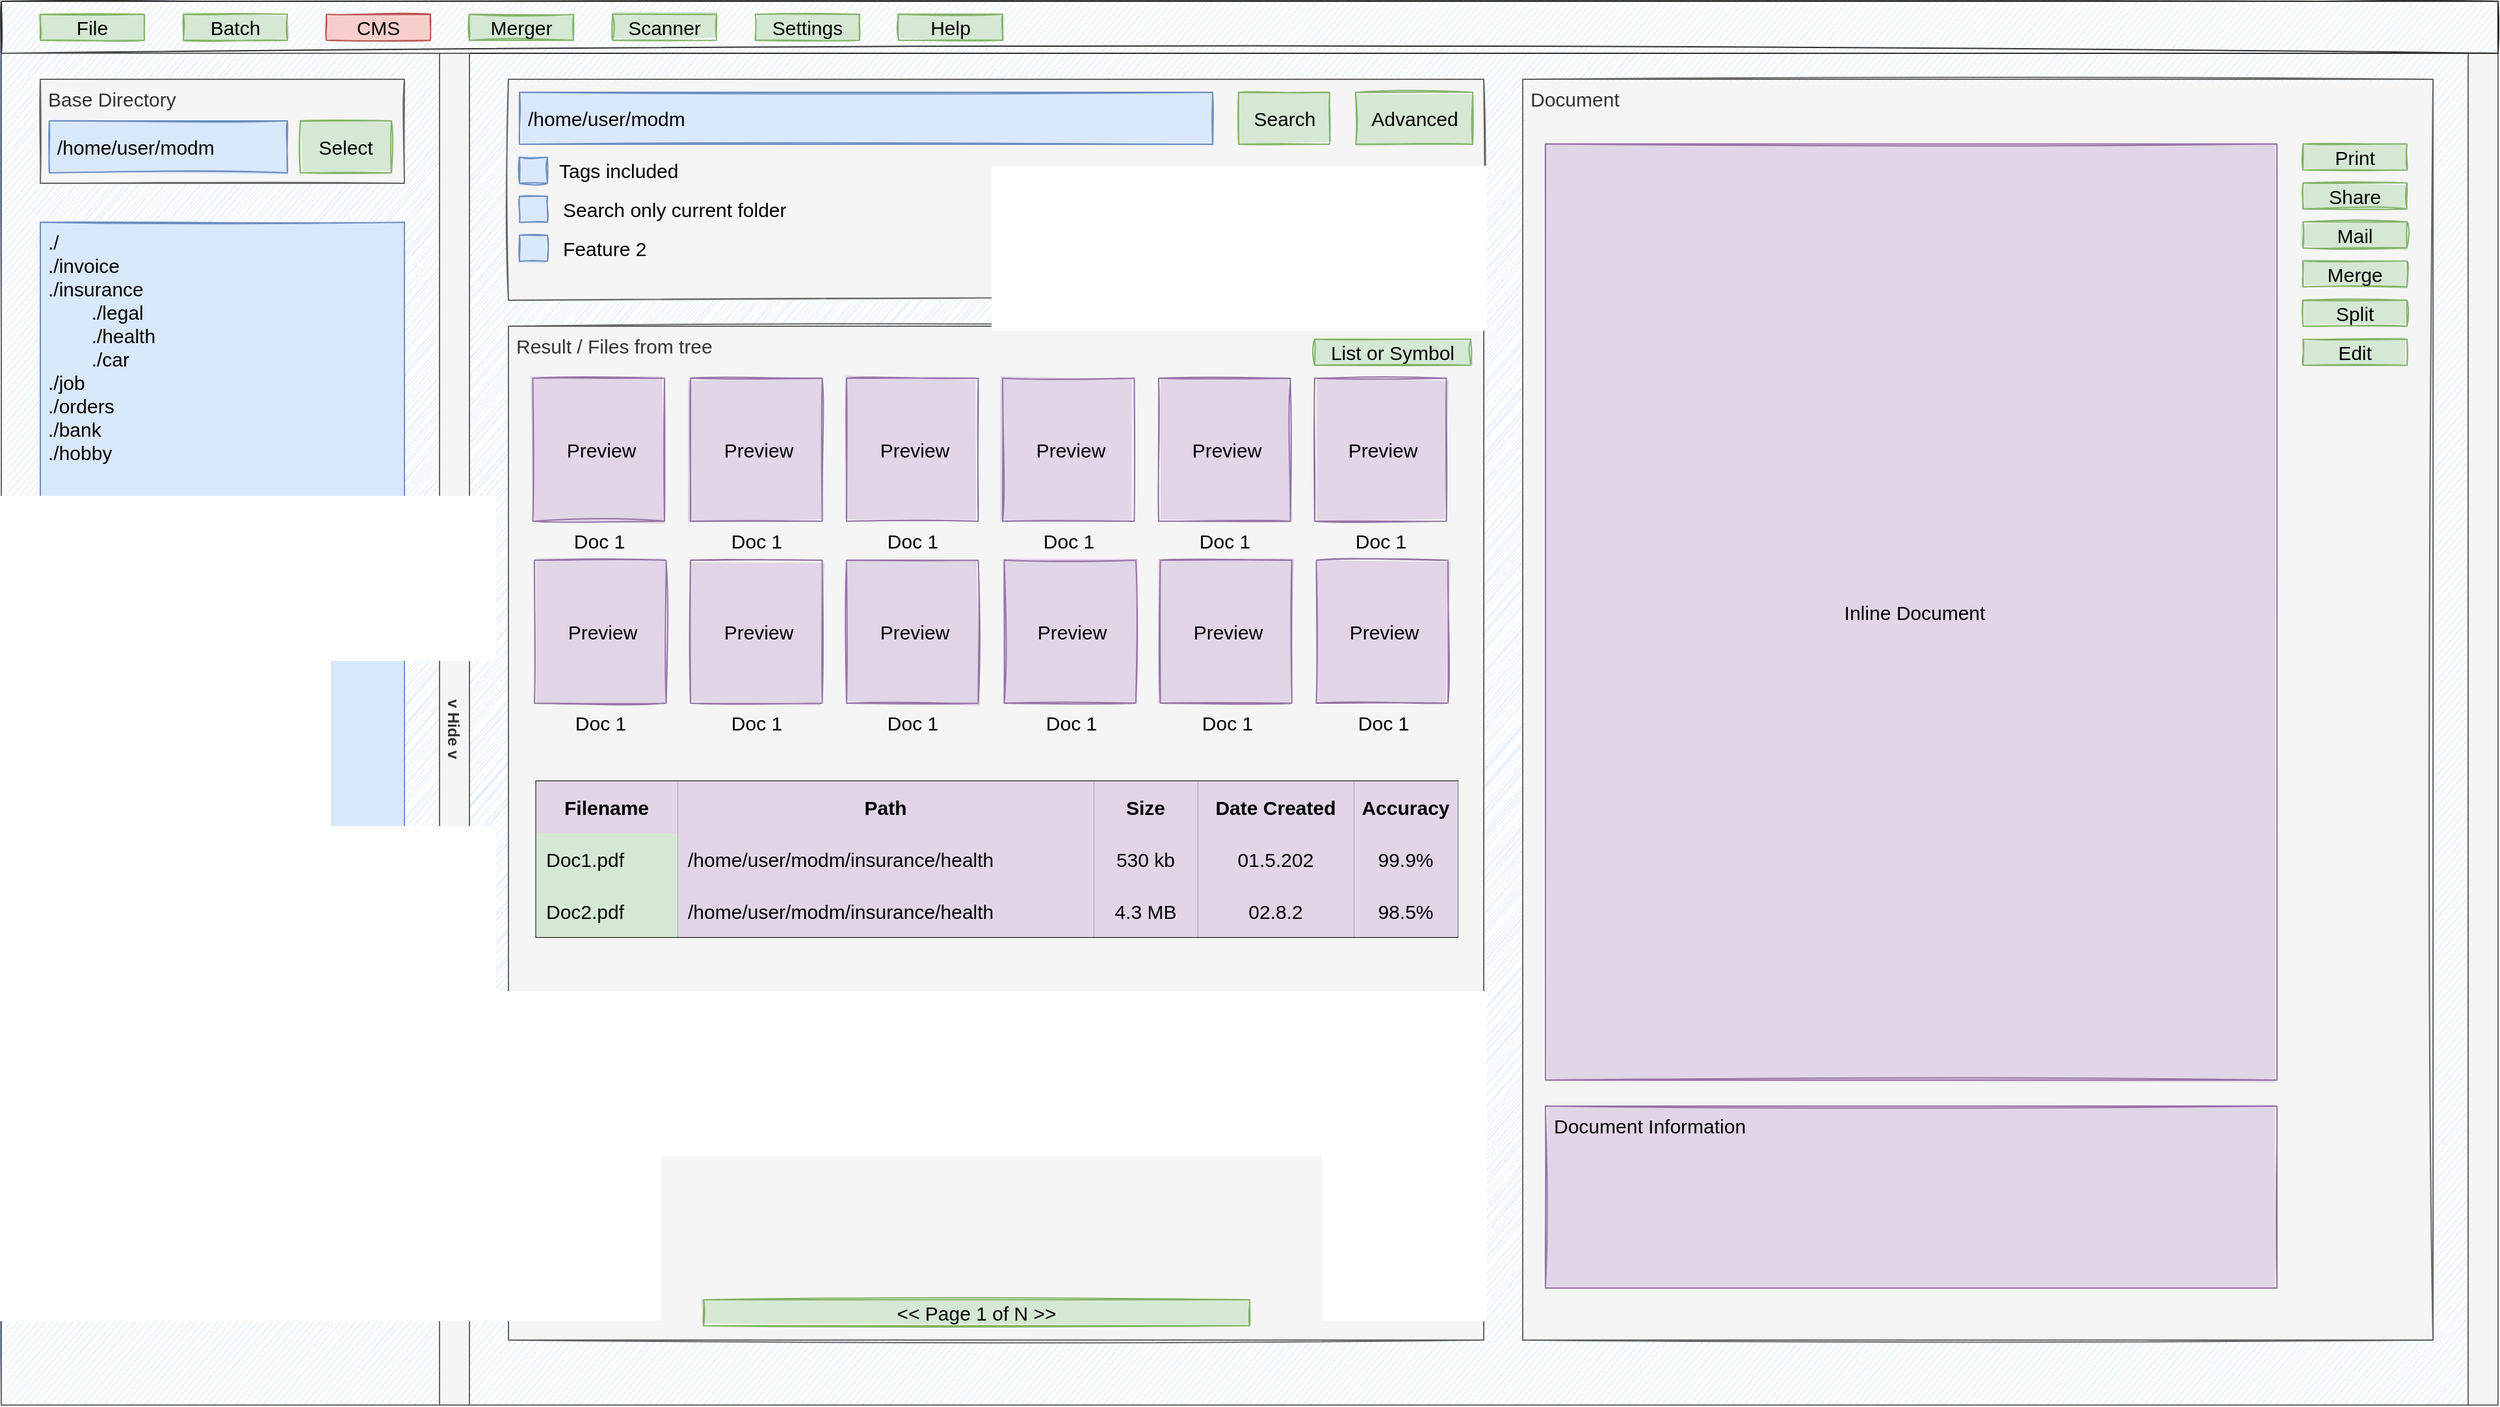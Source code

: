 <mxfile version="20.3.0" type="device"><diagram id="8mvA5Wq9sEiMyxP-hj5t" name="Seite-1"><mxGraphModel dx="2890" dy="1219" grid="1" gridSize="10" guides="1" tooltips="1" connect="1" arrows="1" fold="1" page="1" pageScale="1" pageWidth="827" pageHeight="1169" math="0" shadow="0"><root><mxCell id="0"/><mxCell id="1" parent="0"/><mxCell id="fasMIy0B1TqX32G1yHBJ-9" value="" style="rounded=0;whiteSpace=wrap;html=1;sketch=1;strokeColor=#6c8ebf;fontSize=17;fillColor=#dae8fc;" parent="1" vertex="1"><mxGeometry x="-430" y="170" width="1920" height="1080" as="geometry"/></mxCell><mxCell id="fasMIy0B1TqX32G1yHBJ-3" value="" style="swimlane;startSize=0;" parent="1" vertex="1"><mxGeometry x="-430" y="170" width="1920" height="1080" as="geometry"/></mxCell><mxCell id="fasMIy0B1TqX32G1yHBJ-2" value="" style="swimlane;horizontal=0;rotation=-180;fillColor=#f5f5f5;strokeColor=#666666;fontColor=#333333;" parent="fasMIy0B1TqX32G1yHBJ-3" vertex="1"><mxGeometry y="40" width="1920" height="1040" as="geometry"/></mxCell><mxCell id="fasMIy0B1TqX32G1yHBJ-15" value="" style="swimlane;startSize=0;sketch=1;fillStyle=solid;strokeColor=#333333;fontSize=15;fontColor=#FFFFFF;fillColor=#4D4D4D;" parent="fasMIy0B1TqX32G1yHBJ-2" vertex="1"><mxGeometry y="-40" width="1920" height="40" as="geometry"/></mxCell><mxCell id="fasMIy0B1TqX32G1yHBJ-19" value="CMS" style="rounded=0;whiteSpace=wrap;html=1;sketch=1;fillStyle=solid;strokeColor=#b85450;fontSize=15;fillColor=#f8cecc;" parent="fasMIy0B1TqX32G1yHBJ-15" vertex="1"><mxGeometry x="250" y="10" width="80" height="20" as="geometry"/></mxCell><mxCell id="fasMIy0B1TqX32G1yHBJ-18" value="Batch" style="rounded=0;whiteSpace=wrap;html=1;sketch=1;fillStyle=solid;strokeColor=#82b366;fontSize=15;fillColor=#d5e8d4;" parent="fasMIy0B1TqX32G1yHBJ-15" vertex="1"><mxGeometry x="140" y="10" width="80" height="20" as="geometry"/></mxCell><mxCell id="fasMIy0B1TqX32G1yHBJ-17" value="File" style="rounded=0;whiteSpace=wrap;html=1;sketch=1;fillStyle=solid;strokeColor=#82b366;fontSize=15;fillColor=#d5e8d4;" parent="fasMIy0B1TqX32G1yHBJ-15" vertex="1"><mxGeometry x="30" y="10" width="80" height="20" as="geometry"/></mxCell><mxCell id="j5-SPOSLMa8Tw--LHi5D-1" value="Merger" style="rounded=0;whiteSpace=wrap;html=1;sketch=1;fillStyle=solid;strokeColor=#82b366;fontSize=15;fillColor=#d5e8d4;" parent="fasMIy0B1TqX32G1yHBJ-15" vertex="1"><mxGeometry x="360" y="10" width="80" height="20" as="geometry"/></mxCell><mxCell id="j5-SPOSLMa8Tw--LHi5D-4" style="edgeStyle=orthogonalEdgeStyle;rounded=0;orthogonalLoop=1;jettySize=auto;html=1;exitX=0.5;exitY=1;exitDx=0;exitDy=0;" parent="fasMIy0B1TqX32G1yHBJ-15" source="j5-SPOSLMa8Tw--LHi5D-1" target="j5-SPOSLMa8Tw--LHi5D-1" edge="1"><mxGeometry relative="1" as="geometry"/></mxCell><mxCell id="j5-SPOSLMa8Tw--LHi5D-2" value="Scanner" style="rounded=0;whiteSpace=wrap;html=1;sketch=1;fillStyle=solid;strokeColor=#82b366;fontSize=15;fillColor=#d5e8d4;" parent="fasMIy0B1TqX32G1yHBJ-15" vertex="1"><mxGeometry x="470" y="10" width="80" height="20" as="geometry"/></mxCell><mxCell id="j5-SPOSLMa8Tw--LHi5D-3" value="Settings" style="rounded=0;whiteSpace=wrap;html=1;sketch=1;fillStyle=solid;strokeColor=#82b366;fontSize=15;fillColor=#d5e8d4;" parent="fasMIy0B1TqX32G1yHBJ-15" vertex="1"><mxGeometry x="580" y="10" width="80" height="20" as="geometry"/></mxCell><mxCell id="fasMIy0B1TqX32G1yHBJ-4" value="v Hide v" style="swimlane;horizontal=0;rotation=-180;fillColor=#f5f5f5;fontColor=#333333;strokeColor=#666666;" parent="fasMIy0B1TqX32G1yHBJ-3" vertex="1"><mxGeometry y="40" width="360" height="1040" as="geometry"/></mxCell><mxCell id="fasMIy0B1TqX32G1yHBJ-10" value="./&lt;br style=&quot;font-size: 15px;&quot;&gt;./invoice&lt;br style=&quot;font-size: 15px;&quot;&gt;./insurance&lt;br style=&quot;font-size: 15px;&quot;&gt;&lt;span style=&quot;white-space: pre; font-size: 15px;&quot;&gt;&#9;&lt;/span&gt;./legal&lt;br style=&quot;font-size: 15px;&quot;&gt;&lt;span style=&quot;white-space: pre; font-size: 15px;&quot;&gt;&#9;&lt;/span&gt;./health&lt;br style=&quot;font-size: 15px;&quot;&gt;&lt;span style=&quot;white-space: pre; font-size: 15px;&quot;&gt;&#9;&lt;/span&gt;./car&lt;br style=&quot;font-size: 15px;&quot;&gt;./job&lt;br style=&quot;font-size: 15px;&quot;&gt;./orders&lt;br style=&quot;font-size: 15px;&quot;&gt;./bank&lt;br style=&quot;font-size: 15px;&quot;&gt;./hobby" style="rounded=0;whiteSpace=wrap;html=1;sketch=1;fillStyle=solid;strokeColor=#6c8ebf;fontSize=15;fillColor=#dae8fc;align=left;verticalAlign=top;spacingLeft=4;" parent="fasMIy0B1TqX32G1yHBJ-4" vertex="1"><mxGeometry x="30" y="130" width="280" height="690" as="geometry"/></mxCell><mxCell id="fasMIy0B1TqX32G1yHBJ-14" value="" style="group" parent="fasMIy0B1TqX32G1yHBJ-4" vertex="1" connectable="0"><mxGeometry x="30" y="20" width="280" height="80" as="geometry"/></mxCell><mxCell id="fasMIy0B1TqX32G1yHBJ-12" value="Base Directory" style="rounded=0;whiteSpace=wrap;html=1;sketch=1;fillStyle=solid;strokeColor=#666666;fontSize=15;fontColor=#333333;fillColor=#f5f5f5;verticalAlign=top;align=left;spacingLeft=4;" parent="fasMIy0B1TqX32G1yHBJ-14" vertex="1"><mxGeometry width="280" height="80" as="geometry"/></mxCell><mxCell id="fasMIy0B1TqX32G1yHBJ-11" value="/home/user/modm" style="rounded=0;whiteSpace=wrap;html=1;sketch=1;fillStyle=solid;strokeColor=#6c8ebf;fontSize=15;fillColor=#dae8fc;align=left;spacingLeft=4;" parent="fasMIy0B1TqX32G1yHBJ-14" vertex="1"><mxGeometry x="7" y="32" width="183" height="40" as="geometry"/></mxCell><mxCell id="fasMIy0B1TqX32G1yHBJ-13" value="Select" style="rounded=0;whiteSpace=wrap;html=1;sketch=1;fillStyle=solid;strokeColor=#82b366;fontSize=15;fillColor=#d5e8d4;" parent="fasMIy0B1TqX32G1yHBJ-14" vertex="1"><mxGeometry x="200" y="32" width="70" height="40" as="geometry"/></mxCell><mxCell id="j5-SPOSLMa8Tw--LHi5D-6" value="Help" style="rounded=0;whiteSpace=wrap;html=1;sketch=1;fillStyle=solid;strokeColor=#82b366;fontSize=15;fillColor=#d5e8d4;" parent="1" vertex="1"><mxGeometry x="260" y="180" width="80" height="20" as="geometry"/></mxCell><mxCell id="j5-SPOSLMa8Tw--LHi5D-8" value="" style="group" parent="1" vertex="1" connectable="0"><mxGeometry x="-40" y="230" width="750" height="170" as="geometry"/></mxCell><mxCell id="j5-SPOSLMa8Tw--LHi5D-9" value="" style="rounded=0;whiteSpace=wrap;html=1;sketch=1;fillStyle=solid;strokeColor=#666666;fontSize=15;fontColor=#333333;fillColor=#f5f5f5;verticalAlign=top;align=left;spacingLeft=4;" parent="j5-SPOSLMa8Tw--LHi5D-8" vertex="1"><mxGeometry width="750" height="170" as="geometry"/></mxCell><mxCell id="j5-SPOSLMa8Tw--LHi5D-10" value="/home/user/modm" style="rounded=0;whiteSpace=wrap;html=1;sketch=1;fillStyle=solid;strokeColor=#6c8ebf;fontSize=15;fillColor=#dae8fc;align=left;spacingLeft=4;" parent="j5-SPOSLMa8Tw--LHi5D-8" vertex="1"><mxGeometry x="8.5" y="10" width="533" height="40" as="geometry"/></mxCell><mxCell id="j5-SPOSLMa8Tw--LHi5D-11" value="Advanced" style="rounded=0;whiteSpace=wrap;html=1;sketch=1;fillStyle=solid;strokeColor=#82b366;fontSize=15;fillColor=#d5e8d4;" parent="j5-SPOSLMa8Tw--LHi5D-8" vertex="1"><mxGeometry x="651.5" y="10" width="90" height="40" as="geometry"/></mxCell><mxCell id="j5-SPOSLMa8Tw--LHi5D-12" value="Search" style="rounded=0;whiteSpace=wrap;html=1;sketch=1;fillStyle=solid;strokeColor=#82b366;fontSize=15;fillColor=#d5e8d4;" parent="j5-SPOSLMa8Tw--LHi5D-8" vertex="1"><mxGeometry x="561.5" y="10" width="70" height="40" as="geometry"/></mxCell><mxCell id="j5-SPOSLMa8Tw--LHi5D-13" value="" style="rounded=0;whiteSpace=wrap;html=1;sketch=1;fillStyle=solid;strokeColor=#6c8ebf;fontSize=15;fillColor=#dae8fc;align=left;spacingLeft=4;" parent="j5-SPOSLMa8Tw--LHi5D-8" vertex="1"><mxGeometry x="8.5" y="60" width="21.5" height="20" as="geometry"/></mxCell><mxCell id="j5-SPOSLMa8Tw--LHi5D-14" value="" style="rounded=0;whiteSpace=wrap;html=1;sketch=1;fillStyle=solid;strokeColor=#6c8ebf;fontSize=15;fillColor=#dae8fc;align=left;spacingLeft=4;" parent="j5-SPOSLMa8Tw--LHi5D-8" vertex="1"><mxGeometry x="8.5" y="90" width="21.5" height="20" as="geometry"/></mxCell><mxCell id="j5-SPOSLMa8Tw--LHi5D-15" value="" style="rounded=0;whiteSpace=wrap;html=1;sketch=1;fillStyle=solid;strokeColor=#6c8ebf;fontSize=15;fillColor=#dae8fc;align=left;spacingLeft=4;" parent="j5-SPOSLMa8Tw--LHi5D-8" vertex="1"><mxGeometry x="8.5" y="120" width="21.5" height="20" as="geometry"/></mxCell><mxCell id="j5-SPOSLMa8Tw--LHi5D-16" value="Tags included" style="text;html=1;strokeColor=none;fillColor=none;align=left;verticalAlign=middle;whiteSpace=wrap;rounded=0;fontSize=15;" parent="j5-SPOSLMa8Tw--LHi5D-8" vertex="1"><mxGeometry x="37" y="55" width="100" height="30" as="geometry"/></mxCell><mxCell id="j5-SPOSLMa8Tw--LHi5D-17" value="Search only current folder" style="text;html=1;strokeColor=none;fillColor=none;align=left;verticalAlign=middle;whiteSpace=wrap;rounded=0;fontSize=15;" parent="j5-SPOSLMa8Tw--LHi5D-8" vertex="1"><mxGeometry x="40" y="85" width="210" height="30" as="geometry"/></mxCell><mxCell id="j5-SPOSLMa8Tw--LHi5D-18" value="Feature 2" style="text;html=1;strokeColor=none;fillColor=none;align=left;verticalAlign=middle;whiteSpace=wrap;rounded=0;fontSize=15;" parent="j5-SPOSLMa8Tw--LHi5D-8" vertex="1"><mxGeometry x="40" y="115" width="100" height="30" as="geometry"/></mxCell><mxCell id="j5-SPOSLMa8Tw--LHi5D-19" value="" style="group" parent="1" vertex="1" connectable="0"><mxGeometry x="-40" y="420" width="750" height="780" as="geometry"/></mxCell><mxCell id="j5-SPOSLMa8Tw--LHi5D-20" value="Result / Files from tree" style="rounded=0;whiteSpace=wrap;html=1;sketch=1;fillStyle=solid;strokeColor=#666666;fontSize=15;fontColor=#333333;fillColor=#f5f5f5;verticalAlign=top;align=left;spacingLeft=4;" parent="j5-SPOSLMa8Tw--LHi5D-19" vertex="1"><mxGeometry width="750" height="780" as="geometry"/></mxCell><mxCell id="j5-SPOSLMa8Tw--LHi5D-21" value="Preview" style="rounded=0;whiteSpace=wrap;html=1;sketch=1;fillStyle=solid;strokeColor=#9673a6;fontSize=15;fillColor=#e1d5e7;align=center;spacingLeft=4;" parent="j5-SPOSLMa8Tw--LHi5D-19" vertex="1"><mxGeometry x="18.75" y="40" width="101.25" height="110" as="geometry"/></mxCell><mxCell id="j5-SPOSLMa8Tw--LHi5D-23" value="Doc 1" style="text;html=1;strokeColor=none;fillColor=none;align=center;verticalAlign=middle;whiteSpace=wrap;rounded=0;fontSize=15;" parent="j5-SPOSLMa8Tw--LHi5D-19" vertex="1"><mxGeometry x="20" y="150" width="100" height="30" as="geometry"/></mxCell><mxCell id="j5-SPOSLMa8Tw--LHi5D-26" value="Preview" style="rounded=0;whiteSpace=wrap;html=1;sketch=1;fillStyle=solid;strokeColor=#9673a6;fontSize=15;fillColor=#e1d5e7;align=center;spacingLeft=4;" parent="j5-SPOSLMa8Tw--LHi5D-19" vertex="1"><mxGeometry x="140" y="40" width="101.25" height="110" as="geometry"/></mxCell><mxCell id="j5-SPOSLMa8Tw--LHi5D-27" value="Doc 1" style="text;html=1;strokeColor=none;fillColor=none;align=center;verticalAlign=middle;whiteSpace=wrap;rounded=0;fontSize=15;" parent="j5-SPOSLMa8Tw--LHi5D-19" vertex="1"><mxGeometry x="141.25" y="150" width="100" height="30" as="geometry"/></mxCell><mxCell id="j5-SPOSLMa8Tw--LHi5D-28" value="Preview" style="rounded=0;whiteSpace=wrap;html=1;sketch=1;fillStyle=solid;strokeColor=#9673a6;fontSize=15;fillColor=#e1d5e7;align=center;spacingLeft=4;" parent="j5-SPOSLMa8Tw--LHi5D-19" vertex="1"><mxGeometry x="20" y="180" width="101.25" height="110" as="geometry"/></mxCell><mxCell id="j5-SPOSLMa8Tw--LHi5D-29" value="Doc 1" style="text;html=1;strokeColor=none;fillColor=none;align=center;verticalAlign=middle;whiteSpace=wrap;rounded=0;fontSize=15;" parent="j5-SPOSLMa8Tw--LHi5D-19" vertex="1"><mxGeometry x="21.25" y="290" width="100" height="30" as="geometry"/></mxCell><mxCell id="j5-SPOSLMa8Tw--LHi5D-30" value="Preview" style="rounded=0;whiteSpace=wrap;html=1;sketch=1;fillStyle=solid;strokeColor=#9673a6;fontSize=15;fillColor=#e1d5e7;align=center;spacingLeft=4;" parent="j5-SPOSLMa8Tw--LHi5D-19" vertex="1"><mxGeometry x="140" y="180" width="101.25" height="110" as="geometry"/></mxCell><mxCell id="j5-SPOSLMa8Tw--LHi5D-31" value="Doc 1" style="text;html=1;strokeColor=none;fillColor=none;align=center;verticalAlign=middle;whiteSpace=wrap;rounded=0;fontSize=15;" parent="j5-SPOSLMa8Tw--LHi5D-19" vertex="1"><mxGeometry x="141.25" y="290" width="100" height="30" as="geometry"/></mxCell><mxCell id="j5-SPOSLMa8Tw--LHi5D-32" value="Preview" style="rounded=0;whiteSpace=wrap;html=1;sketch=1;fillStyle=solid;strokeColor=#9673a6;fontSize=15;fillColor=#e1d5e7;align=center;spacingLeft=4;" parent="j5-SPOSLMa8Tw--LHi5D-19" vertex="1"><mxGeometry x="260" y="40" width="101.25" height="110" as="geometry"/></mxCell><mxCell id="j5-SPOSLMa8Tw--LHi5D-33" value="Doc 1" style="text;html=1;strokeColor=none;fillColor=none;align=center;verticalAlign=middle;whiteSpace=wrap;rounded=0;fontSize=15;" parent="j5-SPOSLMa8Tw--LHi5D-19" vertex="1"><mxGeometry x="261.25" y="150" width="100" height="30" as="geometry"/></mxCell><mxCell id="j5-SPOSLMa8Tw--LHi5D-34" value="Preview" style="rounded=0;whiteSpace=wrap;html=1;sketch=1;fillStyle=solid;strokeColor=#9673a6;fontSize=15;fillColor=#e1d5e7;align=center;spacingLeft=4;" parent="j5-SPOSLMa8Tw--LHi5D-19" vertex="1"><mxGeometry x="380" y="40" width="101.25" height="110" as="geometry"/></mxCell><mxCell id="j5-SPOSLMa8Tw--LHi5D-35" value="Doc 1" style="text;html=1;strokeColor=none;fillColor=none;align=center;verticalAlign=middle;whiteSpace=wrap;rounded=0;fontSize=15;" parent="j5-SPOSLMa8Tw--LHi5D-19" vertex="1"><mxGeometry x="381.25" y="150" width="100" height="30" as="geometry"/></mxCell><mxCell id="j5-SPOSLMa8Tw--LHi5D-36" value="Preview" style="rounded=0;whiteSpace=wrap;html=1;sketch=1;fillStyle=solid;strokeColor=#9673a6;fontSize=15;fillColor=#e1d5e7;align=center;spacingLeft=4;" parent="j5-SPOSLMa8Tw--LHi5D-19" vertex="1"><mxGeometry x="500" y="40" width="101.25" height="110" as="geometry"/></mxCell><mxCell id="j5-SPOSLMa8Tw--LHi5D-37" value="Doc 1" style="text;html=1;strokeColor=none;fillColor=none;align=center;verticalAlign=middle;whiteSpace=wrap;rounded=0;fontSize=15;" parent="j5-SPOSLMa8Tw--LHi5D-19" vertex="1"><mxGeometry x="501.25" y="150" width="100" height="30" as="geometry"/></mxCell><mxCell id="j5-SPOSLMa8Tw--LHi5D-38" value="Preview" style="rounded=0;whiteSpace=wrap;html=1;sketch=1;fillStyle=solid;strokeColor=#9673a6;fontSize=15;fillColor=#e1d5e7;align=center;spacingLeft=4;" parent="j5-SPOSLMa8Tw--LHi5D-19" vertex="1"><mxGeometry x="260" y="180" width="101.25" height="110" as="geometry"/></mxCell><mxCell id="j5-SPOSLMa8Tw--LHi5D-39" value="Doc 1" style="text;html=1;strokeColor=none;fillColor=none;align=center;verticalAlign=middle;whiteSpace=wrap;rounded=0;fontSize=15;" parent="j5-SPOSLMa8Tw--LHi5D-19" vertex="1"><mxGeometry x="261.25" y="290" width="100" height="30" as="geometry"/></mxCell><mxCell id="j5-SPOSLMa8Tw--LHi5D-40" value="Preview" style="rounded=0;whiteSpace=wrap;html=1;sketch=1;fillStyle=solid;strokeColor=#9673a6;fontSize=15;fillColor=#e1d5e7;align=center;spacingLeft=4;" parent="j5-SPOSLMa8Tw--LHi5D-19" vertex="1"><mxGeometry x="381.25" y="180" width="101.25" height="110" as="geometry"/></mxCell><mxCell id="j5-SPOSLMa8Tw--LHi5D-41" value="Doc 1" style="text;html=1;strokeColor=none;fillColor=none;align=center;verticalAlign=middle;whiteSpace=wrap;rounded=0;fontSize=15;" parent="j5-SPOSLMa8Tw--LHi5D-19" vertex="1"><mxGeometry x="382.5" y="290" width="100" height="30" as="geometry"/></mxCell><mxCell id="j5-SPOSLMa8Tw--LHi5D-42" value="Preview" style="rounded=0;whiteSpace=wrap;html=1;sketch=1;fillStyle=solid;strokeColor=#9673a6;fontSize=15;fillColor=#e1d5e7;align=center;spacingLeft=4;" parent="j5-SPOSLMa8Tw--LHi5D-19" vertex="1"><mxGeometry x="501.25" y="180" width="101.25" height="110" as="geometry"/></mxCell><mxCell id="j5-SPOSLMa8Tw--LHi5D-43" value="Doc 1" style="text;html=1;strokeColor=none;fillColor=none;align=center;verticalAlign=middle;whiteSpace=wrap;rounded=0;fontSize=15;" parent="j5-SPOSLMa8Tw--LHi5D-19" vertex="1"><mxGeometry x="502.5" y="290" width="100" height="30" as="geometry"/></mxCell><mxCell id="j5-SPOSLMa8Tw--LHi5D-44" value="Preview" style="rounded=0;whiteSpace=wrap;html=1;sketch=1;fillStyle=solid;strokeColor=#9673a6;fontSize=15;fillColor=#e1d5e7;align=center;spacingLeft=4;" parent="j5-SPOSLMa8Tw--LHi5D-19" vertex="1"><mxGeometry x="620" y="40" width="101.25" height="110" as="geometry"/></mxCell><mxCell id="j5-SPOSLMa8Tw--LHi5D-45" value="Doc 1" style="text;html=1;strokeColor=none;fillColor=none;align=center;verticalAlign=middle;whiteSpace=wrap;rounded=0;fontSize=15;" parent="j5-SPOSLMa8Tw--LHi5D-19" vertex="1"><mxGeometry x="621.25" y="150" width="100" height="30" as="geometry"/></mxCell><mxCell id="j5-SPOSLMa8Tw--LHi5D-46" value="Preview" style="rounded=0;whiteSpace=wrap;html=1;sketch=1;fillStyle=solid;strokeColor=#9673a6;fontSize=15;fillColor=#e1d5e7;align=center;spacingLeft=4;" parent="j5-SPOSLMa8Tw--LHi5D-19" vertex="1"><mxGeometry x="621.25" y="180" width="101.25" height="110" as="geometry"/></mxCell><mxCell id="j5-SPOSLMa8Tw--LHi5D-47" value="Doc 1" style="text;html=1;strokeColor=none;fillColor=none;align=center;verticalAlign=middle;whiteSpace=wrap;rounded=0;fontSize=15;" parent="j5-SPOSLMa8Tw--LHi5D-19" vertex="1"><mxGeometry x="622.5" y="290" width="100" height="30" as="geometry"/></mxCell><mxCell id="j5-SPOSLMa8Tw--LHi5D-48" value="List or Symbol" style="rounded=0;whiteSpace=wrap;html=1;sketch=1;fillStyle=solid;strokeColor=#82b366;fontSize=15;fillColor=#d5e8d4;" parent="j5-SPOSLMa8Tw--LHi5D-19" vertex="1"><mxGeometry x="620" y="10" width="120" height="20" as="geometry"/></mxCell><mxCell id="j5-SPOSLMa8Tw--LHi5D-49" value="" style="shape=table;html=1;whiteSpace=wrap;startSize=0;container=1;collapsible=0;childLayout=tableLayout;fontSize=15;" parent="j5-SPOSLMa8Tw--LHi5D-19" vertex="1"><mxGeometry x="21.25" y="350" width="708.75" height="120" as="geometry"/></mxCell><mxCell id="j5-SPOSLMa8Tw--LHi5D-50" value="" style="shape=tableRow;horizontal=0;startSize=0;swimlaneHead=0;swimlaneBody=0;top=0;left=0;bottom=0;right=0;collapsible=0;dropTarget=0;fillColor=none;points=[[0,0.5],[1,0.5]];portConstraint=eastwest;fontSize=15;" parent="j5-SPOSLMa8Tw--LHi5D-49" vertex="1"><mxGeometry width="708.75" height="40" as="geometry"/></mxCell><mxCell id="j5-SPOSLMa8Tw--LHi5D-51" value="Filename" style="shape=partialRectangle;html=1;whiteSpace=wrap;connectable=0;fillColor=#e1d5e7;top=0;left=0;bottom=0;right=0;overflow=hidden;fontSize=15;fontStyle=1;strokeColor=#9673a6;" parent="j5-SPOSLMa8Tw--LHi5D-50" vertex="1"><mxGeometry width="109" height="40" as="geometry"><mxRectangle width="109" height="40" as="alternateBounds"/></mxGeometry></mxCell><mxCell id="j5-SPOSLMa8Tw--LHi5D-52" value="Path" style="shape=partialRectangle;html=1;whiteSpace=wrap;connectable=0;fillColor=#e1d5e7;top=0;left=0;bottom=0;right=0;overflow=hidden;fontSize=15;fontStyle=1;strokeColor=#9673a6;" parent="j5-SPOSLMa8Tw--LHi5D-50" vertex="1"><mxGeometry x="109" width="320" height="40" as="geometry"><mxRectangle width="320" height="40" as="alternateBounds"/></mxGeometry></mxCell><mxCell id="j5-SPOSLMa8Tw--LHi5D-53" value="Size" style="shape=partialRectangle;html=1;whiteSpace=wrap;connectable=0;fillColor=#e1d5e7;top=0;left=0;bottom=0;right=0;overflow=hidden;fontSize=15;fontStyle=1;strokeColor=#9673a6;" parent="j5-SPOSLMa8Tw--LHi5D-50" vertex="1"><mxGeometry x="429" width="80" height="40" as="geometry"><mxRectangle width="80" height="40" as="alternateBounds"/></mxGeometry></mxCell><mxCell id="j5-SPOSLMa8Tw--LHi5D-62" value="Date Created" style="shape=partialRectangle;html=1;whiteSpace=wrap;connectable=0;fillColor=#e1d5e7;top=0;left=0;bottom=0;right=0;overflow=hidden;fontSize=15;fontStyle=1;strokeColor=#9673a6;" parent="j5-SPOSLMa8Tw--LHi5D-50" vertex="1"><mxGeometry x="509" width="120" height="40" as="geometry"><mxRectangle width="120" height="40" as="alternateBounds"/></mxGeometry></mxCell><mxCell id="j5-SPOSLMa8Tw--LHi5D-65" value="Accuracy" style="shape=partialRectangle;html=1;whiteSpace=wrap;connectable=0;fillColor=#e1d5e7;top=0;left=0;bottom=0;right=0;overflow=hidden;fontSize=15;fontStyle=1;strokeColor=#9673a6;" parent="j5-SPOSLMa8Tw--LHi5D-50" vertex="1"><mxGeometry x="629" width="80" height="40" as="geometry"><mxRectangle width="80" height="40" as="alternateBounds"/></mxGeometry></mxCell><mxCell id="j5-SPOSLMa8Tw--LHi5D-54" value="" style="shape=tableRow;horizontal=0;startSize=0;swimlaneHead=0;swimlaneBody=0;top=0;left=0;bottom=0;right=0;collapsible=0;dropTarget=0;fillColor=none;points=[[0,0.5],[1,0.5]];portConstraint=eastwest;fontSize=15;" parent="j5-SPOSLMa8Tw--LHi5D-49" vertex="1"><mxGeometry y="40" width="708.75" height="40" as="geometry"/></mxCell><mxCell id="j5-SPOSLMa8Tw--LHi5D-55" value="Doc1.pdf" style="shape=partialRectangle;html=1;whiteSpace=wrap;connectable=0;fillColor=#d5e8d4;top=0;left=0;bottom=0;right=0;overflow=hidden;fontSize=15;align=left;spacingLeft=6;strokeColor=#82b366;" parent="j5-SPOSLMa8Tw--LHi5D-54" vertex="1"><mxGeometry width="109" height="40" as="geometry"><mxRectangle width="109" height="40" as="alternateBounds"/></mxGeometry></mxCell><mxCell id="j5-SPOSLMa8Tw--LHi5D-56" value="/home/user/modm/insurance/health" style="shape=partialRectangle;html=1;whiteSpace=wrap;connectable=0;fillColor=#e1d5e7;top=0;left=0;bottom=0;right=0;overflow=hidden;fontSize=15;align=left;spacingLeft=6;strokeColor=#9673a6;" parent="j5-SPOSLMa8Tw--LHi5D-54" vertex="1"><mxGeometry x="109" width="320" height="40" as="geometry"><mxRectangle width="320" height="40" as="alternateBounds"/></mxGeometry></mxCell><mxCell id="j5-SPOSLMa8Tw--LHi5D-57" value="530 kb" style="shape=partialRectangle;html=1;whiteSpace=wrap;connectable=0;fillColor=#e1d5e7;top=0;left=0;bottom=0;right=0;overflow=hidden;fontSize=15;strokeColor=#9673a6;" parent="j5-SPOSLMa8Tw--LHi5D-54" vertex="1"><mxGeometry x="429" width="80" height="40" as="geometry"><mxRectangle width="80" height="40" as="alternateBounds"/></mxGeometry></mxCell><mxCell id="j5-SPOSLMa8Tw--LHi5D-63" value="01.5.202" style="shape=partialRectangle;html=1;whiteSpace=wrap;connectable=0;fillColor=#e1d5e7;top=0;left=0;bottom=0;right=0;overflow=hidden;fontSize=15;strokeColor=#9673a6;" parent="j5-SPOSLMa8Tw--LHi5D-54" vertex="1"><mxGeometry x="509" width="120" height="40" as="geometry"><mxRectangle width="120" height="40" as="alternateBounds"/></mxGeometry></mxCell><mxCell id="j5-SPOSLMa8Tw--LHi5D-66" value="99.9%" style="shape=partialRectangle;html=1;whiteSpace=wrap;connectable=0;fillColor=#e1d5e7;top=0;left=0;bottom=0;right=0;overflow=hidden;fontSize=15;strokeColor=#9673a6;" parent="j5-SPOSLMa8Tw--LHi5D-54" vertex="1"><mxGeometry x="629" width="80" height="40" as="geometry"><mxRectangle width="80" height="40" as="alternateBounds"/></mxGeometry></mxCell><mxCell id="j5-SPOSLMa8Tw--LHi5D-58" value="" style="shape=tableRow;horizontal=0;startSize=0;swimlaneHead=0;swimlaneBody=0;top=0;left=0;bottom=0;right=0;collapsible=0;dropTarget=0;fillColor=none;points=[[0,0.5],[1,0.5]];portConstraint=eastwest;fontSize=15;" parent="j5-SPOSLMa8Tw--LHi5D-49" vertex="1"><mxGeometry y="80" width="708.75" height="40" as="geometry"/></mxCell><mxCell id="j5-SPOSLMa8Tw--LHi5D-60" value="Doc2.pdf" style="shape=partialRectangle;html=1;whiteSpace=wrap;connectable=0;fillColor=#d5e8d4;top=0;left=0;bottom=0;right=0;overflow=hidden;fontSize=15;spacingLeft=6;align=left;strokeColor=#82b366;" parent="j5-SPOSLMa8Tw--LHi5D-58" vertex="1"><mxGeometry width="109" height="40" as="geometry"><mxRectangle width="109" height="40" as="alternateBounds"/></mxGeometry></mxCell><mxCell id="j5-SPOSLMa8Tw--LHi5D-61" value="&lt;span style=&quot;&quot;&gt;/home/user/modm/insurance/health&lt;/span&gt;" style="shape=partialRectangle;html=1;whiteSpace=wrap;connectable=0;fillColor=#e1d5e7;top=0;left=0;bottom=0;right=0;overflow=hidden;pointerEvents=1;fontSize=15;spacingLeft=6;align=left;strokeColor=#9673a6;" parent="j5-SPOSLMa8Tw--LHi5D-58" vertex="1"><mxGeometry x="109" width="320" height="40" as="geometry"><mxRectangle width="320" height="40" as="alternateBounds"/></mxGeometry></mxCell><mxCell id="j5-SPOSLMa8Tw--LHi5D-59" value="4.3 MB" style="shape=partialRectangle;html=1;whiteSpace=wrap;connectable=0;fillColor=#e1d5e7;top=0;left=0;bottom=0;right=0;overflow=hidden;fontSize=15;strokeColor=#9673a6;" parent="j5-SPOSLMa8Tw--LHi5D-58" vertex="1"><mxGeometry x="429" width="80" height="40" as="geometry"><mxRectangle width="80" height="40" as="alternateBounds"/></mxGeometry></mxCell><mxCell id="j5-SPOSLMa8Tw--LHi5D-64" value="02.8.2" style="shape=partialRectangle;html=1;whiteSpace=wrap;connectable=0;fillColor=#e1d5e7;top=0;left=0;bottom=0;right=0;overflow=hidden;fontSize=15;strokeColor=#9673a6;" parent="j5-SPOSLMa8Tw--LHi5D-58" vertex="1"><mxGeometry x="509" width="120" height="40" as="geometry"><mxRectangle width="120" height="40" as="alternateBounds"/></mxGeometry></mxCell><mxCell id="j5-SPOSLMa8Tw--LHi5D-67" value="98.5%" style="shape=partialRectangle;html=1;whiteSpace=wrap;connectable=0;fillColor=#e1d5e7;top=0;left=0;bottom=0;right=0;overflow=hidden;fontSize=15;strokeColor=#9673a6;" parent="j5-SPOSLMa8Tw--LHi5D-58" vertex="1"><mxGeometry x="629" width="80" height="40" as="geometry"><mxRectangle width="80" height="40" as="alternateBounds"/></mxGeometry></mxCell><mxCell id="wbpXzhgRDlpt2CIJLNZb-54" value="&amp;lt;&amp;lt; Page 1 of N &amp;gt;&amp;gt;" style="rounded=0;whiteSpace=wrap;html=1;sketch=1;fillStyle=solid;strokeColor=#82b366;fontSize=15;fillColor=#d5e8d4;" parent="j5-SPOSLMa8Tw--LHi5D-19" vertex="1"><mxGeometry x="150" y="749" width="420" height="20" as="geometry"/></mxCell><mxCell id="wbpXzhgRDlpt2CIJLNZb-1" value="" style="group" parent="1" vertex="1" connectable="0"><mxGeometry x="740" y="230" width="700" height="970" as="geometry"/></mxCell><mxCell id="wbpXzhgRDlpt2CIJLNZb-2" value="Document" style="rounded=0;whiteSpace=wrap;html=1;sketch=1;fillStyle=solid;strokeColor=#666666;fontSize=15;fontColor=#333333;fillColor=#f5f5f5;verticalAlign=top;align=left;spacingLeft=4;" parent="wbpXzhgRDlpt2CIJLNZb-1" vertex="1"><mxGeometry width="700" height="970" as="geometry"/></mxCell><mxCell id="wbpXzhgRDlpt2CIJLNZb-3" value="Inline Document" style="rounded=0;whiteSpace=wrap;html=1;sketch=1;fillStyle=solid;strokeColor=#9673a6;fontSize=15;fillColor=#e1d5e7;align=center;spacingLeft=4;" parent="wbpXzhgRDlpt2CIJLNZb-1" vertex="1"><mxGeometry x="17.5" y="49.74" width="562.5" height="720.26" as="geometry"/></mxCell><mxCell id="wbpXzhgRDlpt2CIJLNZb-47" value="Print" style="rounded=0;whiteSpace=wrap;html=1;sketch=1;fillStyle=solid;strokeColor=#82b366;fontSize=15;fillColor=#d5e8d4;" parent="wbpXzhgRDlpt2CIJLNZb-1" vertex="1"><mxGeometry x="600" y="49.74" width="80" height="20" as="geometry"/></mxCell><mxCell id="wbpXzhgRDlpt2CIJLNZb-48" value="Share" style="rounded=0;whiteSpace=wrap;html=1;sketch=1;fillStyle=solid;strokeColor=#82b366;fontSize=15;fillColor=#d5e8d4;" parent="wbpXzhgRDlpt2CIJLNZb-1" vertex="1"><mxGeometry x="600" y="79.74" width="80" height="20" as="geometry"/></mxCell><mxCell id="wbpXzhgRDlpt2CIJLNZb-49" value="Mail" style="rounded=0;whiteSpace=wrap;html=1;sketch=1;fillStyle=solid;strokeColor=#82b366;fontSize=15;fillColor=#d5e8d4;" parent="wbpXzhgRDlpt2CIJLNZb-1" vertex="1"><mxGeometry x="600" y="109.74" width="80" height="20" as="geometry"/></mxCell><mxCell id="wbpXzhgRDlpt2CIJLNZb-50" value="Merge" style="rounded=0;whiteSpace=wrap;html=1;sketch=1;fillStyle=solid;strokeColor=#82b366;fontSize=15;fillColor=#d5e8d4;" parent="wbpXzhgRDlpt2CIJLNZb-1" vertex="1"><mxGeometry x="600" y="139.74" width="80" height="20" as="geometry"/></mxCell><mxCell id="wbpXzhgRDlpt2CIJLNZb-51" value="Document Information" style="rounded=0;whiteSpace=wrap;html=1;sketch=1;fillStyle=solid;strokeColor=#9673a6;fontSize=15;fillColor=#e1d5e7;align=left;spacingLeft=4;verticalAlign=top;" parent="wbpXzhgRDlpt2CIJLNZb-1" vertex="1"><mxGeometry x="17.5" y="790" width="562.5" height="140" as="geometry"/></mxCell><mxCell id="wbpXzhgRDlpt2CIJLNZb-52" value="Split" style="rounded=0;whiteSpace=wrap;html=1;sketch=1;fillStyle=solid;strokeColor=#82b366;fontSize=15;fillColor=#d5e8d4;" parent="wbpXzhgRDlpt2CIJLNZb-1" vertex="1"><mxGeometry x="600" y="170" width="80" height="20" as="geometry"/></mxCell><mxCell id="wbpXzhgRDlpt2CIJLNZb-53" value="Edit" style="rounded=0;whiteSpace=wrap;html=1;sketch=1;fillStyle=solid;strokeColor=#82b366;fontSize=15;fillColor=#d5e8d4;" parent="wbpXzhgRDlpt2CIJLNZb-1" vertex="1"><mxGeometry x="600" y="200" width="80" height="20" as="geometry"/></mxCell></root></mxGraphModel></diagram></mxfile>